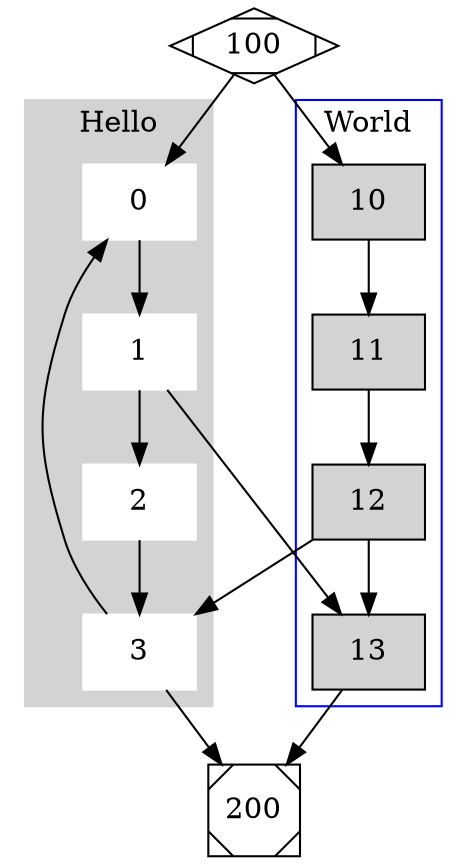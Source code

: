 digraph G {
  node [shape=rect];

  subgraph cluster_0 {
    style=filled;
    color=lightgrey;
    node [style=filled,color=white];
    0 -> 1 -> 2 -> 3;
    label = "Hello";
  }

  subgraph cluster_1 {
    node [style=filled];
    10 -> 11 -> 12 -> 13;
    label = "World";
    color=blue
  }

  100 -> 0;
  100 -> 10;
  1 -> 13;
  12 -> 3;
  3 -> 0;
  3 -> 200;
  13 -> 200;

  100 [shape=Mdiamond];
  200 [shape=Msquare];
}
